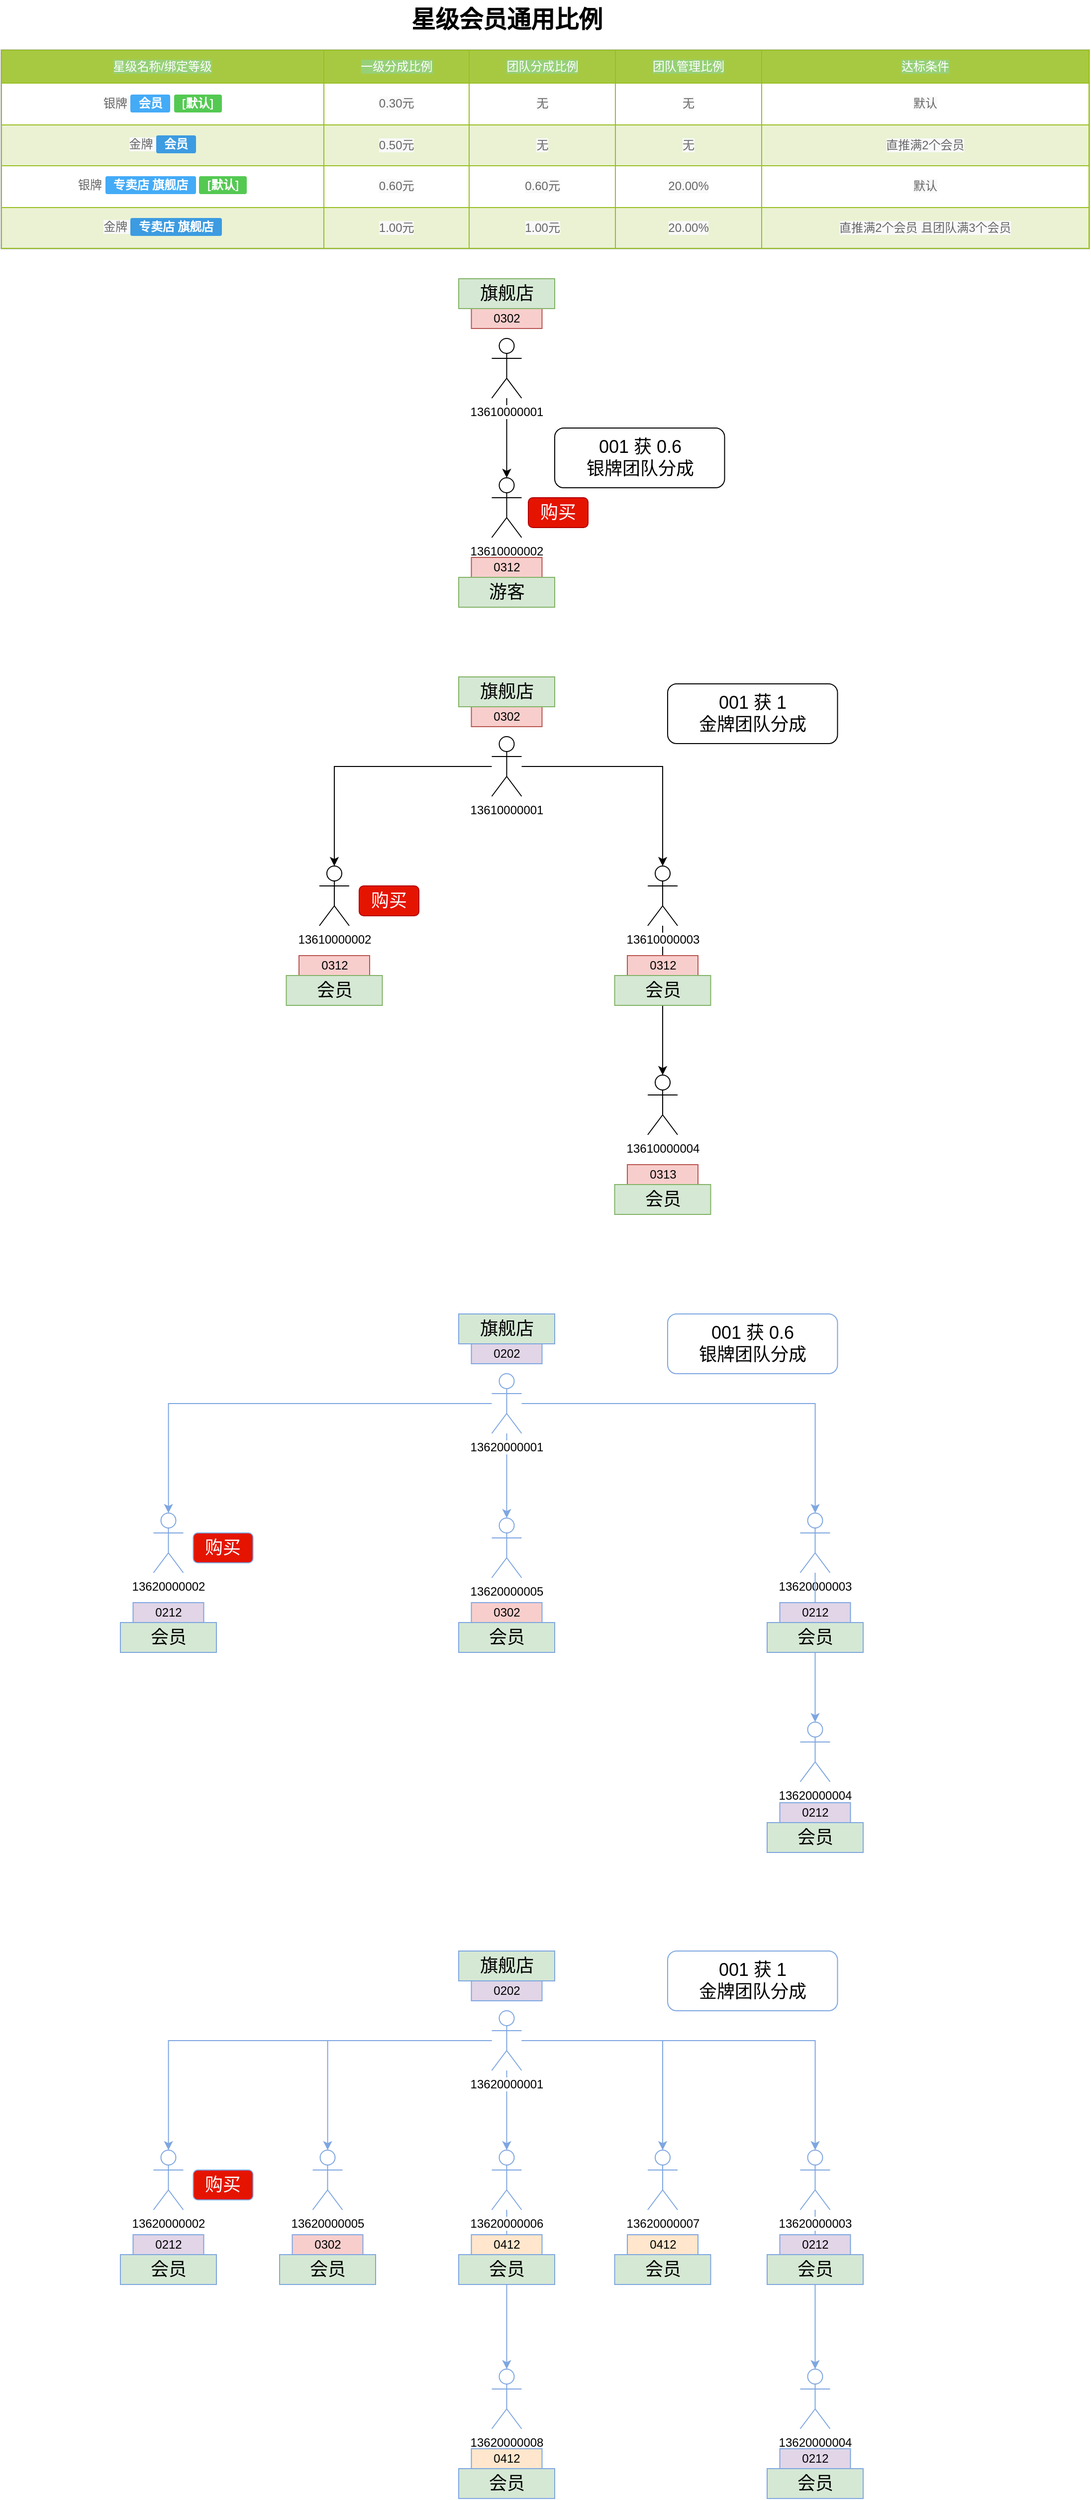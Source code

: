 <mxfile version="12.9.13" type="github"><diagram id="Z0-zssFcudWdRTDEWGax" name="第 1 页"><mxGraphModel dx="1422" dy="711" grid="1" gridSize="10" guides="1" tooltips="1" connect="1" arrows="1" fold="1" page="1" pageScale="1" pageWidth="1169" pageHeight="827" math="0" shadow="0"><root><mxCell id="0"/><mxCell id="1" parent="0"/><mxCell id="5JWmsH7Xy5LiR1kpsHJr-5" value="" style="edgeStyle=orthogonalEdgeStyle;rounded=0;orthogonalLoop=1;jettySize=auto;html=1;" edge="1" parent="1" source="5JWmsH7Xy5LiR1kpsHJr-1" target="5JWmsH7Xy5LiR1kpsHJr-4"><mxGeometry relative="1" as="geometry"/></mxCell><mxCell id="5JWmsH7Xy5LiR1kpsHJr-1" value="13610000001" style="shape=umlActor;verticalLabelPosition=bottom;labelBackgroundColor=#ffffff;verticalAlign=top;html=1;outlineConnect=0;" vertex="1" parent="1"><mxGeometry x="1153.25" y="420" width="30" height="60" as="geometry"/></mxCell><mxCell id="5JWmsH7Xy5LiR1kpsHJr-4" value="13610000002" style="shape=umlActor;verticalLabelPosition=bottom;labelBackgroundColor=#ffffff;verticalAlign=top;html=1;outlineConnect=0;" vertex="1" parent="1"><mxGeometry x="1153.25" y="560" width="30" height="60" as="geometry"/></mxCell><mxCell id="5JWmsH7Xy5LiR1kpsHJr-8" value="0302" style="text;html=1;strokeColor=#b85450;fillColor=#f8cecc;align=center;verticalAlign=middle;whiteSpace=wrap;rounded=0;" vertex="1" parent="1"><mxGeometry x="1132.75" y="390" width="71" height="20" as="geometry"/></mxCell><mxCell id="5JWmsH7Xy5LiR1kpsHJr-9" value="旗舰店" style="text;html=1;strokeColor=#82b366;fillColor=#d5e8d4;align=center;verticalAlign=middle;whiteSpace=wrap;rounded=0;fontSize=18;fontColor=#000000;" vertex="1" parent="1"><mxGeometry x="1120" y="360" width="96.5" height="30" as="geometry"/></mxCell><mxCell id="5JWmsH7Xy5LiR1kpsHJr-12" value="0312" style="text;html=1;strokeColor=#b85450;fillColor=#f8cecc;align=center;verticalAlign=middle;whiteSpace=wrap;rounded=0;" vertex="1" parent="1"><mxGeometry x="1132.75" y="640" width="71" height="20" as="geometry"/></mxCell><mxCell id="5JWmsH7Xy5LiR1kpsHJr-13" value="游客" style="text;html=1;strokeColor=#82b366;fillColor=#d5e8d4;align=center;verticalAlign=middle;whiteSpace=wrap;rounded=0;fontSize=18;fontColor=#000000;" vertex="1" parent="1"><mxGeometry x="1120" y="660" width="96.5" height="30" as="geometry"/></mxCell><mxCell id="5JWmsH7Xy5LiR1kpsHJr-14" value="001 获 0.6 &lt;br&gt;银牌团队分成" style="rounded=1;whiteSpace=wrap;html=1;fontSize=18;fontColor=#000000;" vertex="1" parent="1"><mxGeometry x="1216.5" y="510" width="170.75" height="60" as="geometry"/></mxCell><mxCell id="5JWmsH7Xy5LiR1kpsHJr-17" value="&lt;table border=&quot;1&quot; width=&quot;100%&quot; cellpadding=&quot;4&quot; style=&quot;width: 100% ; height: 100% ; border-collapse: collapse&quot;&gt;&lt;tbody&gt;&lt;tr style=&quot;background-color: #a7c942 ; color: #ffffff ; border: 1px solid #98bf21&quot;&gt;&lt;th&gt;&lt;span style=&quot;background-color: rgb(151 , 208 , 119)&quot;&gt;&lt;span style=&quot;font-weight: 400 ; white-space: normal&quot;&gt;星级名称/绑定等级&lt;/span&gt;&lt;br&gt;&lt;/span&gt;&lt;/th&gt;&lt;th&gt;&lt;span style=&quot;background-color: rgb(151 , 208 , 119)&quot;&gt;&lt;span style=&quot;font-weight: 400 ; white-space: normal&quot;&gt;一级分成比例&lt;/span&gt;&lt;br&gt;&lt;/span&gt;&lt;/th&gt;&lt;th&gt;&lt;span style=&quot;background-color: rgb(151 , 208 , 119)&quot;&gt;&lt;span style=&quot;font-weight: 400 ; white-space: normal&quot;&gt;团队分成比例&lt;/span&gt;&lt;br&gt;&lt;/span&gt;&lt;/th&gt;&lt;td&gt;&lt;span style=&quot;background-color: rgb(151 , 208 , 119)&quot;&gt;&lt;span style=&quot;white-space: normal&quot;&gt;团队管理比例&lt;/span&gt;&lt;br&gt;&lt;/span&gt;&lt;/td&gt;&lt;td&gt;&lt;span style=&quot;background-color: rgb(151 , 208 , 119)&quot;&gt;&lt;span style=&quot;white-space: normal&quot;&gt;达标条件&lt;/span&gt;&lt;br&gt;&lt;/span&gt;&lt;/td&gt;&lt;/tr&gt;&lt;tr style=&quot;border: 1px solid #98bf21&quot;&gt;&lt;td&gt;&lt;span style=&quot;color: rgb(102 , 102 , 102) ; background-color: rgb(249 , 249 , 249)&quot;&gt;银牌&amp;nbsp;&lt;/span&gt;&lt;span class=&quot;label label-primary&quot; style=&quot;box-sizing: border-box; list-style: none; display: inline-block; padding: 3px 8px; font-weight: 600; line-height: 1; color: rgb(255, 255, 255); vertical-align: baseline; border-radius: 2px; font-family: &amp;quot;open sans&amp;quot;; text-shadow: none; margin-bottom: 2px; background: rgb(68, 171, 247);&quot;&gt;会员&lt;/span&gt;&lt;span style=&quot;color: rgb(102 , 102 , 102) ; background-color: rgb(249 , 249 , 249)&quot;&gt;&amp;nbsp;&lt;/span&gt;&lt;span class=&quot;label label-success&quot; style=&quot;box-sizing: border-box; list-style: none; display: inline-block; padding: 3px 8px; font-weight: 600; line-height: 1; color: rgb(255, 255, 255); vertical-align: baseline; border-radius: 2px; font-family: &amp;quot;open sans&amp;quot;; text-shadow: none; margin-bottom: 2px; background: rgb(84, 201, 82);&quot;&gt;[默认]&lt;/span&gt;&lt;/td&gt;&lt;td&gt;&lt;span style=&quot;color: rgb(102 , 102 , 102) ; background-color: rgb(249 , 249 , 249)&quot;&gt;0.30元&lt;/span&gt;&lt;br&gt;&lt;/td&gt;&lt;td&gt;&lt;span style=&quot;color: rgb(102 , 102 , 102) ; background-color: rgb(249 , 249 , 249)&quot;&gt;无&lt;/span&gt;&lt;/td&gt;&lt;td&gt;&lt;span style=&quot;color: rgb(102 , 102 , 102) ; background-color: rgb(249 , 249 , 249)&quot;&gt;无&lt;/span&gt;&lt;br&gt;&lt;/td&gt;&lt;td&gt;&lt;span style=&quot;color: rgb(102 , 102 , 102) ; background-color: rgb(249 , 249 , 249)&quot;&gt;默认&lt;/span&gt;&lt;br&gt;&lt;/td&gt;&lt;/tr&gt;&lt;tr style=&quot;background-color: #eaf2d3 ; border: 1px solid #98bf21&quot;&gt;&lt;td&gt;&lt;span style=&quot;color: rgb(102 , 102 , 102) ; background-color: rgb(249 , 249 , 249)&quot;&gt;金牌&amp;nbsp;&lt;/span&gt;&lt;span class=&quot;label label-primary&quot; style=&quot;box-sizing: border-box; list-style: none; display: inline-block; padding: 3px 8px; font-weight: 600; line-height: 1; color: rgb(255, 255, 255); vertical-align: baseline; border-radius: 2px; font-family: &amp;quot;open sans&amp;quot;; text-shadow: none; margin-bottom: 2px; background: rgb(60, 155, 225);&quot;&gt;会员&lt;/span&gt;&lt;/td&gt;&lt;td&gt;&lt;span style=&quot;color: rgb(102 , 102 , 102) ; background-color: rgb(249 , 249 , 249)&quot;&gt;0.50元&lt;/span&gt;&lt;br&gt;&lt;/td&gt;&lt;td&gt;&lt;span style=&quot;color: rgb(102 , 102 , 102) ; background-color: rgb(249 , 249 , 249)&quot;&gt;无&lt;/span&gt;&lt;/td&gt;&lt;td&gt;&lt;span style=&quot;color: rgb(102 , 102 , 102) ; background-color: rgb(249 , 249 , 249)&quot;&gt;无&lt;/span&gt;&lt;br&gt;&lt;/td&gt;&lt;td&gt;&lt;span style=&quot;color: rgb(102 , 102 , 102) ; background-color: rgb(249 , 249 , 249)&quot;&gt;直推满2个会员&lt;/span&gt;&lt;br&gt;&lt;/td&gt;&lt;/tr&gt;&lt;tr style=&quot;border: 1px solid #98bf21&quot;&gt;&lt;td&gt;&lt;span style=&quot;color: rgb(102 , 102 , 102) ; background-color: rgb(255 , 255 , 255)&quot;&gt;银牌&amp;nbsp;&lt;/span&gt;&lt;span class=&quot;label label-primary&quot; style=&quot;box-sizing: border-box; list-style: none; display: inline-block; padding: 3px 8px; font-weight: 600; line-height: 1; color: rgb(255, 255, 255); vertical-align: baseline; border-radius: 2px; font-family: &amp;quot;open sans&amp;quot;; text-shadow: none; margin-bottom: 2px; background: rgb(68, 171, 247);&quot;&gt;专卖店 旗舰店&lt;/span&gt;&lt;span style=&quot;color: rgb(102 , 102 , 102) ; background-color: rgb(255 , 255 , 255)&quot;&gt;&amp;nbsp;&lt;/span&gt;&lt;span class=&quot;label label-success&quot; style=&quot;box-sizing: border-box; list-style: none; display: inline-block; padding: 3px 8px; font-weight: 600; line-height: 1; color: rgb(255, 255, 255); vertical-align: baseline; border-radius: 2px; font-family: &amp;quot;open sans&amp;quot;; text-shadow: none; margin-bottom: 2px; background: rgb(84, 201, 82);&quot;&gt;[默认]&lt;/span&gt;&lt;br&gt;&lt;/td&gt;&lt;td&gt;&lt;span style=&quot;color: rgb(102 , 102 , 102) ; background-color: rgb(249 , 249 , 249)&quot;&gt;0.60元&lt;/span&gt;&lt;br&gt;&lt;/td&gt;&lt;td&gt;&lt;span style=&quot;color: rgb(102 , 102 , 102) ; background-color: rgb(249 , 249 , 249)&quot;&gt;0.60元&lt;/span&gt;&lt;/td&gt;&lt;td&gt;&lt;span style=&quot;color: rgb(102 , 102 , 102) ; background-color: rgb(249 , 249 , 249)&quot;&gt;20.00%&lt;/span&gt;&lt;br&gt;&lt;/td&gt;&lt;td&gt;&lt;span style=&quot;color: rgb(102 , 102 , 102) ; background-color: rgb(249 , 249 , 249)&quot;&gt;默认&lt;/span&gt;&lt;br&gt;&lt;/td&gt;&lt;/tr&gt;&lt;tr style=&quot;background-color: #eaf2d3 ; border: 1px solid #98bf21&quot;&gt;&lt;td&gt;&lt;span style=&quot;color: rgb(102 , 102 , 102) ; background-color: rgb(249 , 249 , 249)&quot;&gt;金牌&amp;nbsp;&lt;/span&gt;&lt;span class=&quot;label label-primary&quot; style=&quot;box-sizing: border-box; list-style: none; display: inline-block; padding: 3px 8px; font-weight: 600; line-height: 1; color: rgb(255, 255, 255); vertical-align: baseline; border-radius: 2px; font-family: &amp;quot;open sans&amp;quot;; text-shadow: none; margin-bottom: 2px; background: rgb(60, 155, 225);&quot;&gt;专卖店 旗舰店&lt;/span&gt;&lt;br&gt;&lt;/td&gt;&lt;td&gt;&lt;span style=&quot;color: rgb(102 , 102 , 102) ; background-color: rgb(249 , 249 , 249)&quot;&gt;1.00元&lt;/span&gt;&lt;br&gt;&lt;/td&gt;&lt;td&gt;&lt;span style=&quot;color: rgb(102 , 102 , 102) ; background-color: rgb(249 , 249 , 249)&quot;&gt;1.00元&lt;/span&gt;&lt;br&gt;&lt;/td&gt;&lt;td&gt;&lt;span style=&quot;color: rgb(102 , 102 , 102) ; background-color: rgb(249 , 249 , 249)&quot;&gt;20.00%&lt;/span&gt;&lt;br&gt;&lt;/td&gt;&lt;td&gt;&lt;span style=&quot;color: rgb(102 , 102 , 102) ; background-color: rgb(249 , 249 , 249)&quot;&gt;直推满2个会员 且团队满3个会员&lt;/span&gt;&lt;br&gt;&lt;/td&gt;&lt;/tr&gt;&lt;/tbody&gt;&lt;/table&gt;" style="text;html=1;strokeColor=#c0c0c0;fillColor=#ffffff;overflow=fill;rounded=0;align=center;" vertex="1" parent="1"><mxGeometry x="660" y="130" width="1094" height="200" as="geometry"/></mxCell><mxCell id="5JWmsH7Xy5LiR1kpsHJr-18" value="星级会员通用比例" style="text;strokeColor=none;fillColor=none;html=1;fontSize=24;fontStyle=1;verticalAlign=middle;align=center;" vertex="1" parent="1"><mxGeometry x="1050" y="80" width="236.5" height="40" as="geometry"/></mxCell><mxCell id="5JWmsH7Xy5LiR1kpsHJr-21" value="" style="edgeStyle=orthogonalEdgeStyle;rounded=0;orthogonalLoop=1;jettySize=auto;html=1;" edge="1" parent="1" source="5JWmsH7Xy5LiR1kpsHJr-22" target="5JWmsH7Xy5LiR1kpsHJr-23"><mxGeometry relative="1" as="geometry"/></mxCell><mxCell id="5JWmsH7Xy5LiR1kpsHJr-30" value="" style="edgeStyle=orthogonalEdgeStyle;rounded=0;orthogonalLoop=1;jettySize=auto;html=1;fontSize=18;fontColor=#000000;" edge="1" parent="1" source="5JWmsH7Xy5LiR1kpsHJr-22" target="5JWmsH7Xy5LiR1kpsHJr-29"><mxGeometry relative="1" as="geometry"/></mxCell><mxCell id="5JWmsH7Xy5LiR1kpsHJr-22" value="13610000001" style="shape=umlActor;verticalLabelPosition=bottom;labelBackgroundColor=#ffffff;verticalAlign=top;html=1;outlineConnect=0;" vertex="1" parent="1"><mxGeometry x="1153.25" y="820" width="30" height="60" as="geometry"/></mxCell><mxCell id="5JWmsH7Xy5LiR1kpsHJr-35" value="" style="edgeStyle=orthogonalEdgeStyle;rounded=0;orthogonalLoop=1;jettySize=auto;html=1;fontSize=18;fontColor=#000000;" edge="1" parent="1" source="5JWmsH7Xy5LiR1kpsHJr-29" target="5JWmsH7Xy5LiR1kpsHJr-34"><mxGeometry relative="1" as="geometry"/></mxCell><mxCell id="5JWmsH7Xy5LiR1kpsHJr-29" value="13610000003" style="shape=umlActor;verticalLabelPosition=bottom;labelBackgroundColor=#ffffff;verticalAlign=top;html=1;outlineConnect=0;" vertex="1" parent="1"><mxGeometry x="1310" y="950" width="30" height="60" as="geometry"/></mxCell><mxCell id="5JWmsH7Xy5LiR1kpsHJr-34" value="13610000004" style="shape=umlActor;verticalLabelPosition=bottom;labelBackgroundColor=#ffffff;verticalAlign=top;html=1;outlineConnect=0;" vertex="1" parent="1"><mxGeometry x="1310" y="1160" width="30" height="60" as="geometry"/></mxCell><mxCell id="5JWmsH7Xy5LiR1kpsHJr-23" value="13610000002" style="shape=umlActor;verticalLabelPosition=bottom;labelBackgroundColor=#ffffff;verticalAlign=top;html=1;outlineConnect=0;" vertex="1" parent="1"><mxGeometry x="980" y="950" width="30" height="60" as="geometry"/></mxCell><mxCell id="5JWmsH7Xy5LiR1kpsHJr-24" value="0302" style="text;html=1;strokeColor=#b85450;fillColor=#f8cecc;align=center;verticalAlign=middle;whiteSpace=wrap;rounded=0;" vertex="1" parent="1"><mxGeometry x="1132.75" y="790" width="71" height="20" as="geometry"/></mxCell><mxCell id="5JWmsH7Xy5LiR1kpsHJr-25" value="旗舰店" style="text;html=1;strokeColor=#82b366;fillColor=#d5e8d4;align=center;verticalAlign=middle;whiteSpace=wrap;rounded=0;fontSize=18;fontColor=#000000;" vertex="1" parent="1"><mxGeometry x="1120" y="760" width="96.5" height="30" as="geometry"/></mxCell><mxCell id="5JWmsH7Xy5LiR1kpsHJr-26" value="0312" style="text;html=1;strokeColor=#b85450;fillColor=#f8cecc;align=center;verticalAlign=middle;whiteSpace=wrap;rounded=0;" vertex="1" parent="1"><mxGeometry x="959.5" y="1040" width="71" height="20" as="geometry"/></mxCell><mxCell id="5JWmsH7Xy5LiR1kpsHJr-27" value="会员" style="text;html=1;strokeColor=#82b366;fillColor=#d5e8d4;align=center;verticalAlign=middle;whiteSpace=wrap;rounded=0;fontSize=18;fontColor=#000000;" vertex="1" parent="1"><mxGeometry x="946.75" y="1060" width="96.5" height="30" as="geometry"/></mxCell><mxCell id="5JWmsH7Xy5LiR1kpsHJr-28" value="001 获 1&lt;br&gt;金牌团队分成" style="rounded=1;whiteSpace=wrap;html=1;fontSize=18;fontColor=#000000;" vertex="1" parent="1"><mxGeometry x="1330" y="767" width="170.75" height="60" as="geometry"/></mxCell><mxCell id="5JWmsH7Xy5LiR1kpsHJr-31" value="0312" style="text;html=1;strokeColor=#b85450;fillColor=#f8cecc;align=center;verticalAlign=middle;whiteSpace=wrap;rounded=0;" vertex="1" parent="1"><mxGeometry x="1289.5" y="1040" width="71" height="20" as="geometry"/></mxCell><mxCell id="5JWmsH7Xy5LiR1kpsHJr-32" value="会员" style="text;html=1;strokeColor=#82b366;fillColor=#d5e8d4;align=center;verticalAlign=middle;whiteSpace=wrap;rounded=0;fontSize=18;fontColor=#000000;" vertex="1" parent="1"><mxGeometry x="1276.75" y="1060" width="96.5" height="30" as="geometry"/></mxCell><mxCell id="5JWmsH7Xy5LiR1kpsHJr-36" value="0313" style="text;html=1;strokeColor=#b85450;fillColor=#f8cecc;align=center;verticalAlign=middle;whiteSpace=wrap;rounded=0;" vertex="1" parent="1"><mxGeometry x="1289.5" y="1250" width="71" height="20" as="geometry"/></mxCell><mxCell id="5JWmsH7Xy5LiR1kpsHJr-37" value="会员" style="text;html=1;strokeColor=#82b366;fillColor=#d5e8d4;align=center;verticalAlign=middle;whiteSpace=wrap;rounded=0;fontSize=18;fontColor=#000000;" vertex="1" parent="1"><mxGeometry x="1276.75" y="1270" width="96.5" height="30" as="geometry"/></mxCell><mxCell id="5JWmsH7Xy5LiR1kpsHJr-39" value="购买" style="text;html=1;strokeColor=#B20000;fillColor=#e51400;align=center;verticalAlign=middle;whiteSpace=wrap;rounded=1;fontSize=18;fontColor=#ffffff;glass=0;" vertex="1" parent="1"><mxGeometry x="1020" y="970" width="60" height="30" as="geometry"/></mxCell><mxCell id="5JWmsH7Xy5LiR1kpsHJr-40" value="购买" style="text;html=1;strokeColor=#B20000;fillColor=#e51400;align=center;verticalAlign=middle;whiteSpace=wrap;rounded=1;fontSize=18;fontColor=#ffffff;glass=0;" vertex="1" parent="1"><mxGeometry x="1190" y="580" width="60" height="30" as="geometry"/></mxCell><mxCell id="5JWmsH7Xy5LiR1kpsHJr-50" value="" style="edgeStyle=orthogonalEdgeStyle;rounded=0;orthogonalLoop=1;jettySize=auto;html=1;strokeColor=#7EA6E0;" edge="1" parent="1" source="5JWmsH7Xy5LiR1kpsHJr-52" target="5JWmsH7Xy5LiR1kpsHJr-56"><mxGeometry relative="1" as="geometry"/></mxCell><mxCell id="5JWmsH7Xy5LiR1kpsHJr-51" value="" style="edgeStyle=orthogonalEdgeStyle;rounded=0;orthogonalLoop=1;jettySize=auto;html=1;fontSize=18;fontColor=#000000;strokeColor=#7EA6E0;" edge="1" parent="1" source="5JWmsH7Xy5LiR1kpsHJr-52" target="5JWmsH7Xy5LiR1kpsHJr-54"><mxGeometry relative="1" as="geometry"/></mxCell><mxCell id="5JWmsH7Xy5LiR1kpsHJr-71" value="" style="edgeStyle=orthogonalEdgeStyle;rounded=0;orthogonalLoop=1;jettySize=auto;html=1;fontSize=18;fontColor=#000000;strokeColor=#7EA6E0;" edge="1" parent="1" source="5JWmsH7Xy5LiR1kpsHJr-52" target="5JWmsH7Xy5LiR1kpsHJr-70"><mxGeometry relative="1" as="geometry"/></mxCell><mxCell id="5JWmsH7Xy5LiR1kpsHJr-52" value="13620000001" style="shape=umlActor;verticalLabelPosition=bottom;labelBackgroundColor=#ffffff;verticalAlign=top;html=1;outlineConnect=0;strokeColor=#7EA6E0;" vertex="1" parent="1"><mxGeometry x="1153.25" y="1460" width="30" height="60" as="geometry"/></mxCell><mxCell id="5JWmsH7Xy5LiR1kpsHJr-70" value="13620000005" style="shape=umlActor;verticalLabelPosition=bottom;labelBackgroundColor=#ffffff;verticalAlign=top;html=1;outlineConnect=0;strokeColor=#7EA6E0;" vertex="1" parent="1"><mxGeometry x="1153.25" y="1605" width="30" height="60" as="geometry"/></mxCell><mxCell id="5JWmsH7Xy5LiR1kpsHJr-54" value="13620000003" style="shape=umlActor;verticalLabelPosition=bottom;labelBackgroundColor=#ffffff;verticalAlign=top;html=1;outlineConnect=0;strokeColor=#7EA6E0;" vertex="1" parent="1"><mxGeometry x="1463.25" y="1600" width="30" height="60" as="geometry"/></mxCell><mxCell id="5JWmsH7Xy5LiR1kpsHJr-55" value="13620000004" style="shape=umlActor;verticalLabelPosition=bottom;labelBackgroundColor=#ffffff;verticalAlign=top;html=1;outlineConnect=0;strokeColor=#7EA6E0;" vertex="1" parent="1"><mxGeometry x="1463.25" y="1810" width="30" height="60" as="geometry"/></mxCell><mxCell id="5JWmsH7Xy5LiR1kpsHJr-56" value="13620000002" style="shape=umlActor;verticalLabelPosition=bottom;labelBackgroundColor=#ffffff;verticalAlign=top;html=1;outlineConnect=0;strokeColor=#7EA6E0;" vertex="1" parent="1"><mxGeometry x="813.25" y="1600" width="30" height="60" as="geometry"/></mxCell><mxCell id="5JWmsH7Xy5LiR1kpsHJr-57" value="0202" style="text;html=1;strokeColor=#7EA6E0;fillColor=#e1d5e7;align=center;verticalAlign=middle;whiteSpace=wrap;rounded=0;" vertex="1" parent="1"><mxGeometry x="1132.75" y="1430" width="71" height="20" as="geometry"/></mxCell><mxCell id="5JWmsH7Xy5LiR1kpsHJr-58" value="旗舰店" style="text;html=1;strokeColor=#7EA6E0;fillColor=#d5e8d4;align=center;verticalAlign=middle;whiteSpace=wrap;rounded=0;fontSize=18;fontColor=#000000;" vertex="1" parent="1"><mxGeometry x="1120" y="1400" width="96.5" height="30" as="geometry"/></mxCell><mxCell id="5JWmsH7Xy5LiR1kpsHJr-59" value="0212" style="text;html=1;strokeColor=#7EA6E0;fillColor=#e1d5e7;align=center;verticalAlign=middle;whiteSpace=wrap;rounded=0;" vertex="1" parent="1"><mxGeometry x="792.75" y="1690" width="71" height="20" as="geometry"/></mxCell><mxCell id="5JWmsH7Xy5LiR1kpsHJr-60" value="会员" style="text;html=1;strokeColor=#7EA6E0;fillColor=#d5e8d4;align=center;verticalAlign=middle;whiteSpace=wrap;rounded=0;fontSize=18;fontColor=#000000;" vertex="1" parent="1"><mxGeometry x="780" y="1710" width="96.5" height="30" as="geometry"/></mxCell><mxCell id="5JWmsH7Xy5LiR1kpsHJr-61" value="001 获 0.6&lt;br&gt;银牌团队分成" style="rounded=1;whiteSpace=wrap;html=1;fontSize=18;fontColor=#000000;strokeColor=#7EA6E0;" vertex="1" parent="1"><mxGeometry x="1330" y="1400" width="170.75" height="60" as="geometry"/></mxCell><mxCell id="5JWmsH7Xy5LiR1kpsHJr-65" value="会员" style="text;html=1;strokeColor=#7EA6E0;fillColor=#d5e8d4;align=center;verticalAlign=middle;whiteSpace=wrap;rounded=0;fontSize=18;fontColor=#000000;" vertex="1" parent="1"><mxGeometry x="1430" y="1911" width="96.5" height="30" as="geometry"/></mxCell><mxCell id="5JWmsH7Xy5LiR1kpsHJr-66" value="购买" style="text;html=1;strokeColor=#7EA6E0;fillColor=#e51400;align=center;verticalAlign=middle;whiteSpace=wrap;rounded=1;fontSize=18;fontColor=#ffffff;glass=0;" vertex="1" parent="1"><mxGeometry x="853.25" y="1620" width="60" height="30" as="geometry"/></mxCell><mxCell id="5JWmsH7Xy5LiR1kpsHJr-68" value="0212" style="text;html=1;strokeColor=#7EA6E0;fillColor=#e1d5e7;align=center;verticalAlign=middle;whiteSpace=wrap;rounded=0;" vertex="1" parent="1"><mxGeometry x="1442.75" y="1891" width="71" height="20" as="geometry"/></mxCell><mxCell id="5JWmsH7Xy5LiR1kpsHJr-69" value="" style="edgeStyle=orthogonalEdgeStyle;rounded=0;orthogonalLoop=1;jettySize=auto;html=1;fontSize=18;fontColor=#000000;entryX=0.5;entryY=0;entryDx=0;entryDy=0;entryPerimeter=0;strokeColor=#7EA6E0;" edge="1" parent="1" source="5JWmsH7Xy5LiR1kpsHJr-54" target="5JWmsH7Xy5LiR1kpsHJr-55"><mxGeometry relative="1" as="geometry"><mxPoint x="1478.25" y="1660" as="sourcePoint"/><mxPoint x="1478.3" y="1690" as="targetPoint"/></mxGeometry></mxCell><mxCell id="5JWmsH7Xy5LiR1kpsHJr-72" value="0302" style="text;html=1;strokeColor=#7EA6E0;fillColor=#f8cecc;align=center;verticalAlign=middle;whiteSpace=wrap;rounded=0;" vertex="1" parent="1"><mxGeometry x="1132.75" y="1690" width="71" height="20" as="geometry"/></mxCell><mxCell id="5JWmsH7Xy5LiR1kpsHJr-73" value="会员" style="text;html=1;strokeColor=#7EA6E0;fillColor=#d5e8d4;align=center;verticalAlign=middle;whiteSpace=wrap;rounded=0;fontSize=18;fontColor=#000000;" vertex="1" parent="1"><mxGeometry x="1120" y="1710" width="96.5" height="30" as="geometry"/></mxCell><mxCell id="5JWmsH7Xy5LiR1kpsHJr-79" value="" style="edgeStyle=orthogonalEdgeStyle;rounded=0;orthogonalLoop=1;jettySize=auto;html=1;strokeColor=#7EA6E0;" edge="1" parent="1" source="5JWmsH7Xy5LiR1kpsHJr-82" target="5JWmsH7Xy5LiR1kpsHJr-87"><mxGeometry relative="1" as="geometry"/></mxCell><mxCell id="5JWmsH7Xy5LiR1kpsHJr-80" value="" style="edgeStyle=orthogonalEdgeStyle;rounded=0;orthogonalLoop=1;jettySize=auto;html=1;fontSize=18;fontColor=#000000;strokeColor=#7EA6E0;" edge="1" parent="1" source="5JWmsH7Xy5LiR1kpsHJr-82" target="5JWmsH7Xy5LiR1kpsHJr-85"><mxGeometry relative="1" as="geometry"/></mxCell><mxCell id="5JWmsH7Xy5LiR1kpsHJr-81" value="" style="edgeStyle=orthogonalEdgeStyle;rounded=0;orthogonalLoop=1;jettySize=auto;html=1;fontSize=18;fontColor=#000000;strokeColor=#7EA6E0;" edge="1" parent="1" source="5JWmsH7Xy5LiR1kpsHJr-82" target="5JWmsH7Xy5LiR1kpsHJr-83"><mxGeometry relative="1" as="geometry"/></mxCell><mxCell id="5JWmsH7Xy5LiR1kpsHJr-102" value="" style="edgeStyle=orthogonalEdgeStyle;rounded=0;orthogonalLoop=1;jettySize=auto;html=1;fontSize=18;fontColor=#000000;strokeColor=#7EA6E0;" edge="1" parent="1" source="5JWmsH7Xy5LiR1kpsHJr-82" target="5JWmsH7Xy5LiR1kpsHJr-101"><mxGeometry relative="1" as="geometry"/></mxCell><mxCell id="5JWmsH7Xy5LiR1kpsHJr-104" value="" style="edgeStyle=orthogonalEdgeStyle;rounded=0;orthogonalLoop=1;jettySize=auto;html=1;fontSize=18;fontColor=#000000;strokeColor=#7EA6E0;" edge="1" parent="1" source="5JWmsH7Xy5LiR1kpsHJr-82" target="5JWmsH7Xy5LiR1kpsHJr-103"><mxGeometry relative="1" as="geometry"/></mxCell><mxCell id="5JWmsH7Xy5LiR1kpsHJr-82" value="13620000001" style="shape=umlActor;verticalLabelPosition=bottom;labelBackgroundColor=#ffffff;verticalAlign=top;html=1;outlineConnect=0;strokeColor=#7EA6E0;" vertex="1" parent="1"><mxGeometry x="1153.25" y="2100" width="30" height="60" as="geometry"/></mxCell><mxCell id="5JWmsH7Xy5LiR1kpsHJr-126" value="" style="edgeStyle=orthogonalEdgeStyle;rounded=0;orthogonalLoop=1;jettySize=auto;html=1;fontSize=18;fontColor=#000000;strokeColor=#7EA6E0;" edge="1" parent="1" source="5JWmsH7Xy5LiR1kpsHJr-103" target="5JWmsH7Xy5LiR1kpsHJr-125"><mxGeometry relative="1" as="geometry"/></mxCell><mxCell id="5JWmsH7Xy5LiR1kpsHJr-103" value="13620000006" style="shape=umlActor;verticalLabelPosition=bottom;labelBackgroundColor=#ffffff;verticalAlign=top;html=1;outlineConnect=0;strokeColor=#7EA6E0;" vertex="1" parent="1"><mxGeometry x="1153.25" y="2240" width="30" height="60" as="geometry"/></mxCell><mxCell id="5JWmsH7Xy5LiR1kpsHJr-125" value="13620000008" style="shape=umlActor;verticalLabelPosition=bottom;labelBackgroundColor=#ffffff;verticalAlign=top;html=1;outlineConnect=0;strokeColor=#7EA6E0;" vertex="1" parent="1"><mxGeometry x="1153.25" y="2460" width="30" height="60" as="geometry"/></mxCell><mxCell id="5JWmsH7Xy5LiR1kpsHJr-101" value="13620000007" style="shape=umlActor;verticalLabelPosition=bottom;labelBackgroundColor=#ffffff;verticalAlign=top;html=1;outlineConnect=0;strokeColor=#7EA6E0;" vertex="1" parent="1"><mxGeometry x="1310" y="2240" width="30" height="60" as="geometry"/></mxCell><mxCell id="5JWmsH7Xy5LiR1kpsHJr-83" value="13620000005" style="shape=umlActor;verticalLabelPosition=bottom;labelBackgroundColor=#ffffff;verticalAlign=top;html=1;outlineConnect=0;strokeColor=#7EA6E0;" vertex="1" parent="1"><mxGeometry x="973.25" y="2240" width="30" height="60" as="geometry"/></mxCell><mxCell id="5JWmsH7Xy5LiR1kpsHJr-112" value="" style="edgeStyle=orthogonalEdgeStyle;rounded=0;orthogonalLoop=1;jettySize=auto;html=1;fontSize=18;fontColor=#000000;strokeColor=#7EA6E0;" edge="1" parent="1" source="5JWmsH7Xy5LiR1kpsHJr-85" target="5JWmsH7Xy5LiR1kpsHJr-111"><mxGeometry relative="1" as="geometry"/></mxCell><mxCell id="5JWmsH7Xy5LiR1kpsHJr-85" value="13620000003" style="shape=umlActor;verticalLabelPosition=bottom;labelBackgroundColor=#ffffff;verticalAlign=top;html=1;outlineConnect=0;strokeColor=#7EA6E0;" vertex="1" parent="1"><mxGeometry x="1463.25" y="2240" width="30" height="60" as="geometry"/></mxCell><mxCell id="5JWmsH7Xy5LiR1kpsHJr-111" value="13620000004" style="shape=umlActor;verticalLabelPosition=bottom;labelBackgroundColor=#ffffff;verticalAlign=top;html=1;outlineConnect=0;strokeColor=#7EA6E0;" vertex="1" parent="1"><mxGeometry x="1463.25" y="2460" width="30" height="60" as="geometry"/></mxCell><mxCell id="5JWmsH7Xy5LiR1kpsHJr-87" value="13620000002" style="shape=umlActor;verticalLabelPosition=bottom;labelBackgroundColor=#ffffff;verticalAlign=top;html=1;outlineConnect=0;strokeColor=#7EA6E0;" vertex="1" parent="1"><mxGeometry x="813.25" y="2240" width="30" height="60" as="geometry"/></mxCell><mxCell id="5JWmsH7Xy5LiR1kpsHJr-88" value="0202" style="text;html=1;strokeColor=#7EA6E0;fillColor=#e1d5e7;align=center;verticalAlign=middle;whiteSpace=wrap;rounded=0;" vertex="1" parent="1"><mxGeometry x="1132.75" y="2070" width="71" height="20" as="geometry"/></mxCell><mxCell id="5JWmsH7Xy5LiR1kpsHJr-89" value="旗舰店" style="text;html=1;strokeColor=#7EA6E0;fillColor=#d5e8d4;align=center;verticalAlign=middle;whiteSpace=wrap;rounded=0;fontSize=18;fontColor=#000000;" vertex="1" parent="1"><mxGeometry x="1120" y="2040" width="96.5" height="30" as="geometry"/></mxCell><mxCell id="5JWmsH7Xy5LiR1kpsHJr-90" value="0212" style="text;html=1;strokeColor=#7EA6E0;fillColor=#e1d5e7;align=center;verticalAlign=middle;whiteSpace=wrap;rounded=0;" vertex="1" parent="1"><mxGeometry x="792.75" y="2325" width="71" height="20" as="geometry"/></mxCell><mxCell id="5JWmsH7Xy5LiR1kpsHJr-91" value="会员" style="text;html=1;strokeColor=#7EA6E0;fillColor=#d5e8d4;align=center;verticalAlign=middle;whiteSpace=wrap;rounded=0;fontSize=18;fontColor=#000000;" vertex="1" parent="1"><mxGeometry x="780" y="2345" width="96.5" height="30" as="geometry"/></mxCell><mxCell id="5JWmsH7Xy5LiR1kpsHJr-92" value="001 获 1&lt;br&gt;金牌团队分成" style="rounded=1;whiteSpace=wrap;html=1;fontSize=18;fontColor=#000000;strokeColor=#7EA6E0;" vertex="1" parent="1"><mxGeometry x="1330" y="2040" width="170.75" height="60" as="geometry"/></mxCell><mxCell id="5JWmsH7Xy5LiR1kpsHJr-93" value="会员" style="text;html=1;strokeColor=#7EA6E0;fillColor=#d5e8d4;align=center;verticalAlign=middle;whiteSpace=wrap;rounded=0;fontSize=18;fontColor=#000000;" vertex="1" parent="1"><mxGeometry x="1430" y="2345" width="96.5" height="30" as="geometry"/></mxCell><mxCell id="5JWmsH7Xy5LiR1kpsHJr-94" value="会员" style="text;html=1;strokeColor=#7EA6E0;fillColor=#d5e8d4;align=center;verticalAlign=middle;whiteSpace=wrap;rounded=0;fontSize=18;fontColor=#000000;" vertex="1" parent="1"><mxGeometry x="1430" y="2560" width="96.5" height="30" as="geometry"/></mxCell><mxCell id="5JWmsH7Xy5LiR1kpsHJr-95" value="购买" style="text;html=1;strokeColor=#7EA6E0;fillColor=#e51400;align=center;verticalAlign=middle;whiteSpace=wrap;rounded=1;fontSize=18;fontColor=#ffffff;glass=0;" vertex="1" parent="1"><mxGeometry x="853.25" y="2260" width="60" height="30" as="geometry"/></mxCell><mxCell id="5JWmsH7Xy5LiR1kpsHJr-96" value="0212" style="text;html=1;strokeColor=#7EA6E0;fillColor=#e1d5e7;align=center;verticalAlign=middle;whiteSpace=wrap;rounded=0;" vertex="1" parent="1"><mxGeometry x="1442.75" y="2540" width="71" height="20" as="geometry"/></mxCell><mxCell id="5JWmsH7Xy5LiR1kpsHJr-97" value="0212" style="text;html=1;strokeColor=#7EA6E0;fillColor=#e1d5e7;align=center;verticalAlign=middle;whiteSpace=wrap;rounded=0;" vertex="1" parent="1"><mxGeometry x="1442.75" y="2325" width="71" height="20" as="geometry"/></mxCell><mxCell id="5JWmsH7Xy5LiR1kpsHJr-99" value="0302" style="text;html=1;strokeColor=#7EA6E0;fillColor=#f8cecc;align=center;verticalAlign=middle;whiteSpace=wrap;rounded=0;" vertex="1" parent="1"><mxGeometry x="952.75" y="2325" width="71" height="20" as="geometry"/></mxCell><mxCell id="5JWmsH7Xy5LiR1kpsHJr-100" value="会员" style="text;html=1;strokeColor=#7EA6E0;fillColor=#d5e8d4;align=center;verticalAlign=middle;whiteSpace=wrap;rounded=0;fontSize=18;fontColor=#000000;" vertex="1" parent="1"><mxGeometry x="940" y="2345" width="96.5" height="30" as="geometry"/></mxCell><mxCell id="5JWmsH7Xy5LiR1kpsHJr-106" value="0412" style="text;html=1;strokeColor=#7EA6E0;fillColor=#ffe6cc;align=center;verticalAlign=middle;whiteSpace=wrap;rounded=0;" vertex="1" parent="1"><mxGeometry x="1132.75" y="2325" width="71" height="20" as="geometry"/></mxCell><mxCell id="5JWmsH7Xy5LiR1kpsHJr-107" value="0412" style="text;html=1;strokeColor=#7EA6E0;fillColor=#ffe6cc;align=center;verticalAlign=middle;whiteSpace=wrap;rounded=0;" vertex="1" parent="1"><mxGeometry x="1289.5" y="2325" width="71" height="20" as="geometry"/></mxCell><mxCell id="5JWmsH7Xy5LiR1kpsHJr-113" value="会员" style="text;html=1;strokeColor=#7EA6E0;fillColor=#d5e8d4;align=center;verticalAlign=middle;whiteSpace=wrap;rounded=0;fontSize=18;fontColor=#000000;" vertex="1" parent="1"><mxGeometry x="1430" y="1710" width="96.5" height="30" as="geometry"/></mxCell><mxCell id="5JWmsH7Xy5LiR1kpsHJr-114" value="0212" style="text;html=1;strokeColor=#7EA6E0;fillColor=#e1d5e7;align=center;verticalAlign=middle;whiteSpace=wrap;rounded=0;" vertex="1" parent="1"><mxGeometry x="1442.75" y="1690" width="71" height="20" as="geometry"/></mxCell><mxCell id="5JWmsH7Xy5LiR1kpsHJr-117" value="会员" style="text;html=1;strokeColor=#7EA6E0;fillColor=#d5e8d4;align=center;verticalAlign=middle;whiteSpace=wrap;rounded=0;fontSize=18;fontColor=#000000;" vertex="1" parent="1"><mxGeometry x="1120" y="2345" width="96.5" height="30" as="geometry"/></mxCell><mxCell id="5JWmsH7Xy5LiR1kpsHJr-119" value="会员" style="text;html=1;strokeColor=#7EA6E0;fillColor=#d5e8d4;align=center;verticalAlign=middle;whiteSpace=wrap;rounded=0;fontSize=18;fontColor=#000000;" vertex="1" parent="1"><mxGeometry x="1276.75" y="2345" width="96.5" height="30" as="geometry"/></mxCell><mxCell id="5JWmsH7Xy5LiR1kpsHJr-120" value="会员" style="text;html=1;strokeColor=#7EA6E0;fillColor=#d5e8d4;align=center;verticalAlign=middle;whiteSpace=wrap;rounded=0;fontSize=18;fontColor=#000000;" vertex="1" parent="1"><mxGeometry x="1120" y="2560" width="96.5" height="30" as="geometry"/></mxCell><mxCell id="5JWmsH7Xy5LiR1kpsHJr-122" value="0412" style="text;html=1;strokeColor=#7EA6E0;fillColor=#ffe6cc;align=center;verticalAlign=middle;whiteSpace=wrap;rounded=0;" vertex="1" parent="1"><mxGeometry x="1132.75" y="2540" width="71" height="20" as="geometry"/></mxCell></root></mxGraphModel></diagram></mxfile>